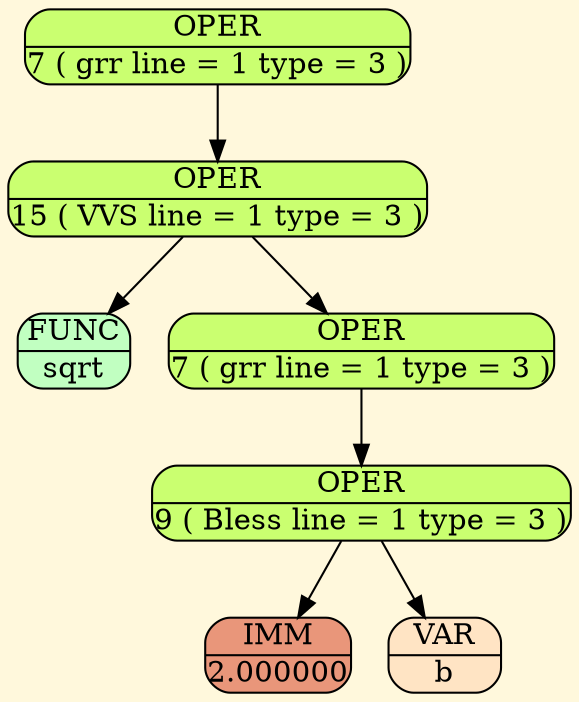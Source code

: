 digraph Tree 
{ bgcolor="cornsilk1";node[margin = "0.01"];
"node_000001BD3EE56CC0" [shape=Mrecord, style=filled, fillcolor=darkolivegreen1, label = "{ OPER | 7 ( grr line = 1 type = 3 ) }"];
"node_000001BD3EE55D00" [shape=Mrecord, style=filled, fillcolor=darkolivegreen1, label = "{ OPER | 15 ( VVS line = 1 type = 3 ) }"];
"node_000001BD3EE57040" [shape=Mrecord, style=filled, fillcolor=darkseagreen1, label = "{ FUNC | sqrt }"];
"node_000001BD3EE56080" [shape=Mrecord, style=filled, fillcolor=darkolivegreen1, label = "{ OPER | 7 ( grr line = 1 type = 3 ) }"];
"node_000001BD3EE56550" [shape=Mrecord, style=filled, fillcolor=darkolivegreen1, label = "{ OPER | 9 ( Bless line = 1 type = 3 ) }"];
"node_000001BD3EE57120" [shape=Mrecord, style=filled, fillcolor=darksalmon, label = "{ IMM | 2.000000 }"];
"node_000001BD3EE57190" [shape=Mrecord, style=filled, fillcolor=bisque, label = "{ VAR | b }"];
node_000001BD3EE56CC0->node_000001BD3EE55D00
node_000001BD3EE55D00->node_000001BD3EE57040
node_000001BD3EE55D00->node_000001BD3EE56080
node_000001BD3EE56080->node_000001BD3EE56550
node_000001BD3EE56550->node_000001BD3EE57120
node_000001BD3EE56550->node_000001BD3EE57190
}